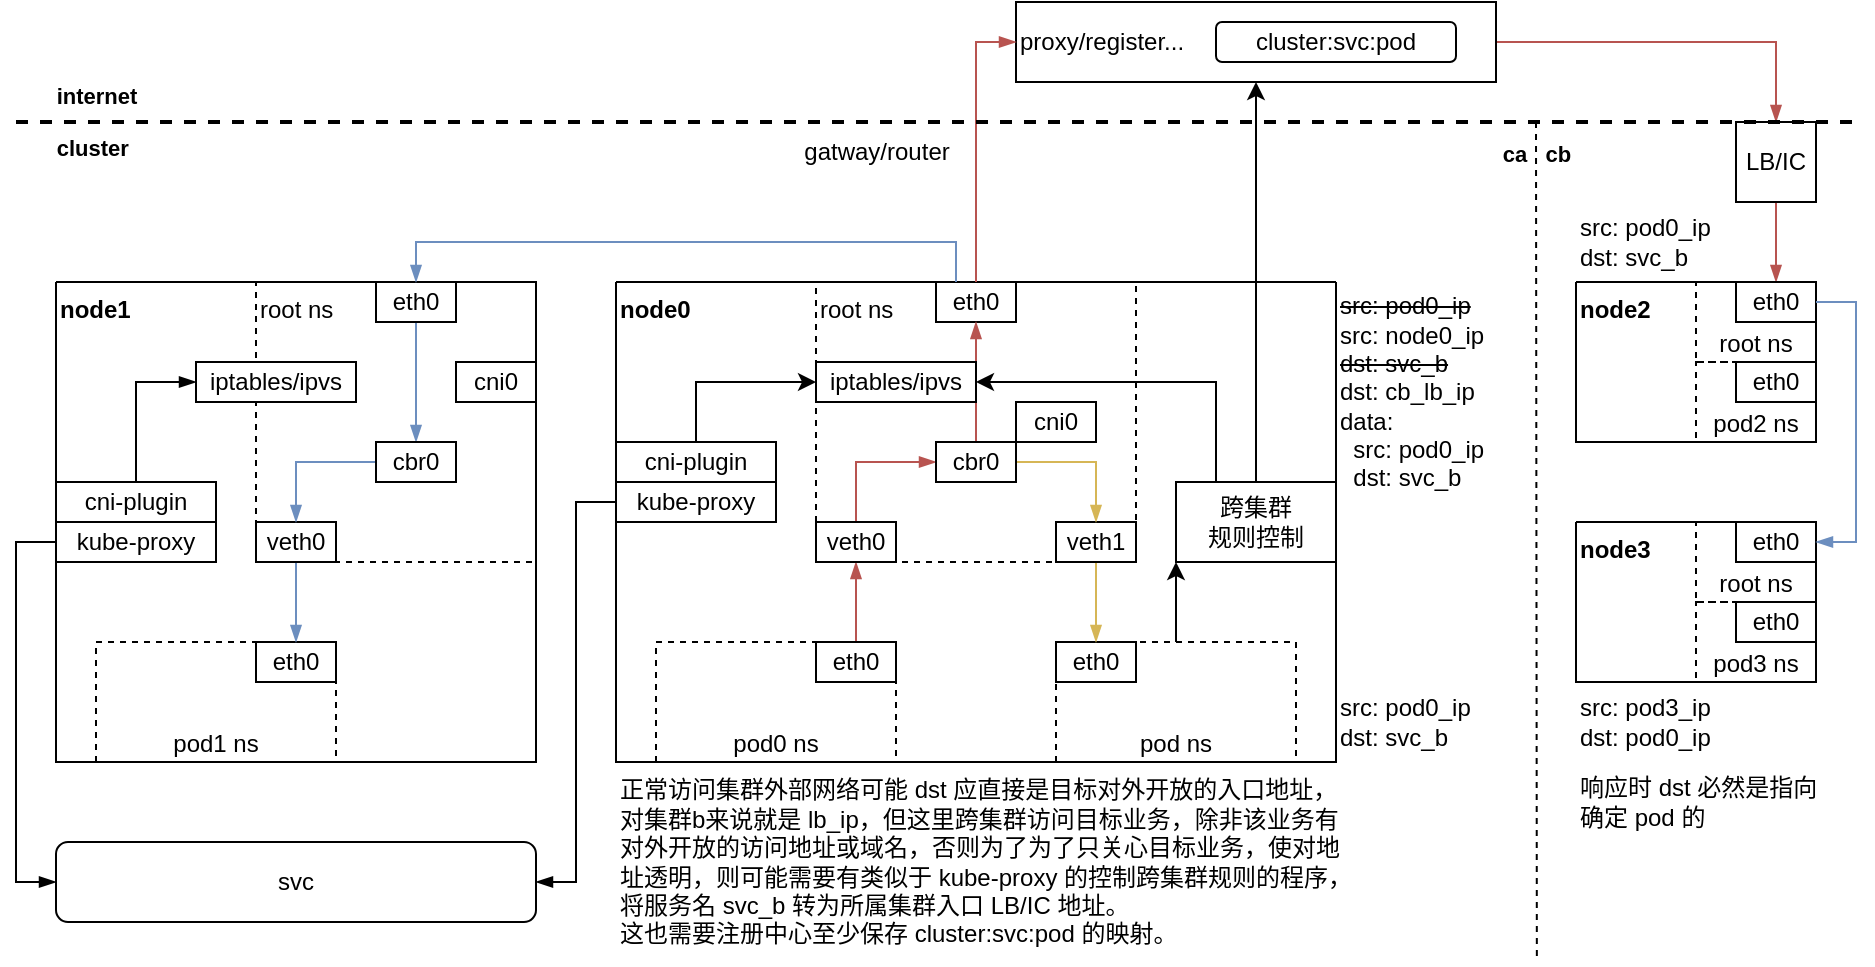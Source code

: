 <mxfile version="20.3.0" type="device"><diagram id="AJTOlI7Z6Vnr3Sd1pWhE" name="第 1 页"><mxGraphModel dx="978" dy="681" grid="1" gridSize="10" guides="1" tooltips="1" connect="1" arrows="1" fold="1" page="1" pageScale="1" pageWidth="1169" pageHeight="827" math="0" shadow="0"><root><mxCell id="0"/><mxCell id="1" parent="0"/><mxCell id="md-U6BLF50_fjK5g-RE8-43" value="node1" style="swimlane;startSize=0;verticalAlign=top;align=left;" parent="1" vertex="1"><mxGeometry x="40" y="160" width="240" height="240" as="geometry"/></mxCell><mxCell id="md-U6BLF50_fjK5g-RE8-44" value="pod1 ns" style="rounded=0;whiteSpace=wrap;html=1;verticalAlign=bottom;fillColor=none;dashed=1;" parent="md-U6BLF50_fjK5g-RE8-43" vertex="1"><mxGeometry x="20" y="180" width="120" height="60" as="geometry"/></mxCell><mxCell id="md-U6BLF50_fjK5g-RE8-46" value="eth0" style="rounded=0;whiteSpace=wrap;html=1;" parent="md-U6BLF50_fjK5g-RE8-43" vertex="1"><mxGeometry x="100" y="180" width="40" height="20" as="geometry"/></mxCell><mxCell id="md-U6BLF50_fjK5g-RE8-49" value="root ns" style="rounded=0;whiteSpace=wrap;html=1;verticalAlign=top;fillColor=none;dashed=1;align=left;" parent="md-U6BLF50_fjK5g-RE8-43" vertex="1"><mxGeometry x="100" width="140" height="140" as="geometry"/></mxCell><mxCell id="md-U6BLF50_fjK5g-RE8-64" style="edgeStyle=orthogonalEdgeStyle;rounded=0;orthogonalLoop=1;jettySize=auto;html=1;exitX=0.5;exitY=1;exitDx=0;exitDy=0;endArrow=blockThin;endFill=1;fillColor=#dae8fc;strokeColor=#6c8ebf;" parent="md-U6BLF50_fjK5g-RE8-43" source="md-U6BLF50_fjK5g-RE8-50" target="md-U6BLF50_fjK5g-RE8-57" edge="1"><mxGeometry relative="1" as="geometry"/></mxCell><mxCell id="md-U6BLF50_fjK5g-RE8-50" value="eth0" style="rounded=0;whiteSpace=wrap;html=1;" parent="md-U6BLF50_fjK5g-RE8-43" vertex="1"><mxGeometry x="160" width="40" height="20" as="geometry"/></mxCell><mxCell id="md-U6BLF50_fjK5g-RE8-65" style="edgeStyle=orthogonalEdgeStyle;rounded=0;orthogonalLoop=1;jettySize=auto;html=1;exitX=0.5;exitY=1;exitDx=0;exitDy=0;entryX=0.5;entryY=0;entryDx=0;entryDy=0;endArrow=blockThin;endFill=1;fillColor=#dae8fc;strokeColor=#6c8ebf;" parent="md-U6BLF50_fjK5g-RE8-43" source="md-U6BLF50_fjK5g-RE8-52" target="md-U6BLF50_fjK5g-RE8-46" edge="1"><mxGeometry relative="1" as="geometry"/></mxCell><mxCell id="md-U6BLF50_fjK5g-RE8-52" value="veth0" style="rounded=0;whiteSpace=wrap;html=1;" parent="md-U6BLF50_fjK5g-RE8-43" vertex="1"><mxGeometry x="100" y="120" width="40" height="20" as="geometry"/></mxCell><mxCell id="md-U6BLF50_fjK5g-RE8-63" style="edgeStyle=orthogonalEdgeStyle;rounded=0;orthogonalLoop=1;jettySize=auto;html=1;exitX=0;exitY=0.5;exitDx=0;exitDy=0;entryX=0.5;entryY=0;entryDx=0;entryDy=0;endArrow=blockThin;endFill=1;fillColor=#dae8fc;strokeColor=#6c8ebf;" parent="md-U6BLF50_fjK5g-RE8-43" source="md-U6BLF50_fjK5g-RE8-57" target="md-U6BLF50_fjK5g-RE8-52" edge="1"><mxGeometry relative="1" as="geometry"/></mxCell><mxCell id="md-U6BLF50_fjK5g-RE8-57" value="cbr0" style="rounded=0;whiteSpace=wrap;html=1;" parent="md-U6BLF50_fjK5g-RE8-43" vertex="1"><mxGeometry x="160" y="80" width="40" height="20" as="geometry"/></mxCell><mxCell id="md-U6BLF50_fjK5g-RE8-58" value="iptables/ipvs" style="rounded=0;whiteSpace=wrap;html=1;fillColor=default;" parent="md-U6BLF50_fjK5g-RE8-43" vertex="1"><mxGeometry x="70" y="40" width="80" height="20" as="geometry"/></mxCell><mxCell id="md-U6BLF50_fjK5g-RE8-59" value="kube-proxy" style="rounded=0;whiteSpace=wrap;html=1;fillColor=default;" parent="md-U6BLF50_fjK5g-RE8-43" vertex="1"><mxGeometry y="120" width="80" height="20" as="geometry"/></mxCell><mxCell id="md-U6BLF50_fjK5g-RE8-60" style="edgeStyle=orthogonalEdgeStyle;rounded=0;orthogonalLoop=1;jettySize=auto;html=1;entryX=0;entryY=0.5;entryDx=0;entryDy=0;endArrow=blockThin;endFill=1;" parent="md-U6BLF50_fjK5g-RE8-43" source="md-U6BLF50_fjK5g-RE8-61" target="md-U6BLF50_fjK5g-RE8-58" edge="1"><mxGeometry relative="1" as="geometry"/></mxCell><mxCell id="md-U6BLF50_fjK5g-RE8-61" value="cni-plugin" style="rounded=0;whiteSpace=wrap;html=1;fillColor=default;" parent="md-U6BLF50_fjK5g-RE8-43" vertex="1"><mxGeometry y="100" width="80" height="20" as="geometry"/></mxCell><mxCell id="md-U6BLF50_fjK5g-RE8-62" value="cni0" style="rounded=0;whiteSpace=wrap;html=1;" parent="md-U6BLF50_fjK5g-RE8-43" vertex="1"><mxGeometry x="200" y="40" width="40" height="20" as="geometry"/></mxCell><mxCell id="md-U6BLF50_fjK5g-RE8-73" value="node0" style="swimlane;startSize=0;verticalAlign=top;align=left;" parent="1" vertex="1"><mxGeometry x="320" y="160" width="360" height="240" as="geometry"/></mxCell><mxCell id="md-U6BLF50_fjK5g-RE8-74" value="pod0 ns" style="rounded=0;whiteSpace=wrap;html=1;verticalAlign=bottom;fillColor=none;dashed=1;" parent="md-U6BLF50_fjK5g-RE8-73" vertex="1"><mxGeometry x="20" y="180" width="120" height="60" as="geometry"/></mxCell><mxCell id="md-U6BLF50_fjK5g-RE8-75" style="edgeStyle=orthogonalEdgeStyle;rounded=0;orthogonalLoop=1;jettySize=auto;html=1;entryX=0.5;entryY=1;entryDx=0;entryDy=0;endArrow=blockThin;endFill=1;fillColor=#f8cecc;strokeColor=#b85450;" parent="md-U6BLF50_fjK5g-RE8-73" source="md-U6BLF50_fjK5g-RE8-76" target="md-U6BLF50_fjK5g-RE8-82" edge="1"><mxGeometry relative="1" as="geometry"/></mxCell><mxCell id="md-U6BLF50_fjK5g-RE8-76" value="eth0" style="rounded=0;whiteSpace=wrap;html=1;" parent="md-U6BLF50_fjK5g-RE8-73" vertex="1"><mxGeometry x="100" y="180" width="40" height="20" as="geometry"/></mxCell><mxCell id="R-dIUEfaru2z91SAPOtp-31" style="edgeStyle=orthogonalEdgeStyle;rounded=0;orthogonalLoop=1;jettySize=auto;html=1;exitX=0.5;exitY=0;exitDx=0;exitDy=0;entryX=0;entryY=1;entryDx=0;entryDy=0;" edge="1" parent="md-U6BLF50_fjK5g-RE8-73" source="md-U6BLF50_fjK5g-RE8-77" target="R-dIUEfaru2z91SAPOtp-6"><mxGeometry relative="1" as="geometry"/></mxCell><mxCell id="md-U6BLF50_fjK5g-RE8-77" value="pod ns" style="rounded=0;whiteSpace=wrap;html=1;verticalAlign=bottom;fillColor=none;dashed=1;" parent="md-U6BLF50_fjK5g-RE8-73" vertex="1"><mxGeometry x="220" y="180" width="120" height="60" as="geometry"/></mxCell><mxCell id="md-U6BLF50_fjK5g-RE8-78" value="eth0" style="rounded=0;whiteSpace=wrap;html=1;" parent="md-U6BLF50_fjK5g-RE8-73" vertex="1"><mxGeometry x="220" y="180" width="40" height="20" as="geometry"/></mxCell><mxCell id="md-U6BLF50_fjK5g-RE8-79" value="root ns" style="rounded=0;whiteSpace=wrap;html=1;verticalAlign=top;fillColor=none;dashed=1;align=left;" parent="md-U6BLF50_fjK5g-RE8-73" vertex="1"><mxGeometry x="100" width="160" height="140" as="geometry"/></mxCell><mxCell id="md-U6BLF50_fjK5g-RE8-80" value="eth0" style="rounded=0;whiteSpace=wrap;html=1;" parent="md-U6BLF50_fjK5g-RE8-73" vertex="1"><mxGeometry x="160" width="40" height="20" as="geometry"/></mxCell><mxCell id="md-U6BLF50_fjK5g-RE8-81" style="edgeStyle=orthogonalEdgeStyle;rounded=0;orthogonalLoop=1;jettySize=auto;html=1;exitX=0.5;exitY=0;exitDx=0;exitDy=0;entryX=0;entryY=0.5;entryDx=0;entryDy=0;endArrow=blockThin;endFill=1;fillColor=#f8cecc;strokeColor=#b85450;" parent="md-U6BLF50_fjK5g-RE8-73" source="md-U6BLF50_fjK5g-RE8-82" target="md-U6BLF50_fjK5g-RE8-87" edge="1"><mxGeometry relative="1" as="geometry"/></mxCell><mxCell id="md-U6BLF50_fjK5g-RE8-82" value="veth0" style="rounded=0;whiteSpace=wrap;html=1;" parent="md-U6BLF50_fjK5g-RE8-73" vertex="1"><mxGeometry x="100" y="120" width="40" height="20" as="geometry"/></mxCell><mxCell id="md-U6BLF50_fjK5g-RE8-83" value="" style="edgeStyle=orthogonalEdgeStyle;rounded=0;orthogonalLoop=1;jettySize=auto;html=1;endArrow=blockThin;endFill=1;fillColor=#fff2cc;strokeColor=#d6b656;" parent="md-U6BLF50_fjK5g-RE8-73" source="md-U6BLF50_fjK5g-RE8-84" target="md-U6BLF50_fjK5g-RE8-78" edge="1"><mxGeometry relative="1" as="geometry"/></mxCell><mxCell id="md-U6BLF50_fjK5g-RE8-84" value="veth1" style="rounded=0;whiteSpace=wrap;html=1;" parent="md-U6BLF50_fjK5g-RE8-73" vertex="1"><mxGeometry x="220" y="120" width="40" height="20" as="geometry"/></mxCell><mxCell id="md-U6BLF50_fjK5g-RE8-85" style="edgeStyle=orthogonalEdgeStyle;rounded=0;orthogonalLoop=1;jettySize=auto;html=1;exitX=1;exitY=0.5;exitDx=0;exitDy=0;entryX=0.5;entryY=0;entryDx=0;entryDy=0;endArrow=blockThin;endFill=1;fillColor=#fff2cc;strokeColor=#d6b656;" parent="md-U6BLF50_fjK5g-RE8-73" source="md-U6BLF50_fjK5g-RE8-87" target="md-U6BLF50_fjK5g-RE8-84" edge="1"><mxGeometry relative="1" as="geometry"/></mxCell><mxCell id="md-U6BLF50_fjK5g-RE8-86" style="edgeStyle=orthogonalEdgeStyle;rounded=0;orthogonalLoop=1;jettySize=auto;html=1;entryX=0.5;entryY=1;entryDx=0;entryDy=0;endArrow=blockThin;endFill=1;fillColor=#f8cecc;strokeColor=#b85450;" parent="md-U6BLF50_fjK5g-RE8-73" source="md-U6BLF50_fjK5g-RE8-87" target="md-U6BLF50_fjK5g-RE8-80" edge="1"><mxGeometry relative="1" as="geometry"/></mxCell><mxCell id="md-U6BLF50_fjK5g-RE8-87" value="cbr0" style="rounded=0;whiteSpace=wrap;html=1;" parent="md-U6BLF50_fjK5g-RE8-73" vertex="1"><mxGeometry x="160" y="80" width="40" height="20" as="geometry"/></mxCell><mxCell id="md-U6BLF50_fjK5g-RE8-88" value="iptables/ipvs" style="rounded=0;whiteSpace=wrap;html=1;fillColor=default;" parent="md-U6BLF50_fjK5g-RE8-73" vertex="1"><mxGeometry x="100" y="40" width="80" height="20" as="geometry"/></mxCell><mxCell id="md-U6BLF50_fjK5g-RE8-89" value="kube-proxy" style="rounded=0;whiteSpace=wrap;html=1;fillColor=default;" parent="md-U6BLF50_fjK5g-RE8-73" vertex="1"><mxGeometry y="100" width="80" height="20" as="geometry"/></mxCell><mxCell id="R-dIUEfaru2z91SAPOtp-15" style="edgeStyle=orthogonalEdgeStyle;rounded=0;orthogonalLoop=1;jettySize=auto;html=1;exitX=0.5;exitY=0;exitDx=0;exitDy=0;entryX=0;entryY=0.5;entryDx=0;entryDy=0;" edge="1" parent="md-U6BLF50_fjK5g-RE8-73" source="md-U6BLF50_fjK5g-RE8-91" target="md-U6BLF50_fjK5g-RE8-88"><mxGeometry relative="1" as="geometry"/></mxCell><mxCell id="md-U6BLF50_fjK5g-RE8-91" value="cni-plugin" style="rounded=0;whiteSpace=wrap;html=1;fillColor=default;" parent="md-U6BLF50_fjK5g-RE8-73" vertex="1"><mxGeometry y="80" width="80" height="20" as="geometry"/></mxCell><mxCell id="md-U6BLF50_fjK5g-RE8-92" value="cni0" style="rounded=0;whiteSpace=wrap;html=1;" parent="md-U6BLF50_fjK5g-RE8-73" vertex="1"><mxGeometry x="200" y="60" width="40" height="20" as="geometry"/></mxCell><mxCell id="R-dIUEfaru2z91SAPOtp-14" style="edgeStyle=orthogonalEdgeStyle;rounded=0;orthogonalLoop=1;jettySize=auto;html=1;exitX=0.25;exitY=0;exitDx=0;exitDy=0;entryX=1;entryY=0.5;entryDx=0;entryDy=0;" edge="1" parent="md-U6BLF50_fjK5g-RE8-73" source="R-dIUEfaru2z91SAPOtp-6" target="md-U6BLF50_fjK5g-RE8-88"><mxGeometry relative="1" as="geometry"/></mxCell><mxCell id="R-dIUEfaru2z91SAPOtp-6" value="跨集群&lt;br&gt;规则控制" style="rounded=0;whiteSpace=wrap;html=1;fillColor=default;" vertex="1" parent="md-U6BLF50_fjK5g-RE8-73"><mxGeometry x="280" y="100" width="80" height="40" as="geometry"/></mxCell><mxCell id="md-U6BLF50_fjK5g-RE8-96" style="edgeStyle=orthogonalEdgeStyle;rounded=0;orthogonalLoop=1;jettySize=auto;html=1;exitX=0.25;exitY=0;exitDx=0;exitDy=0;entryX=0.5;entryY=0;entryDx=0;entryDy=0;endArrow=blockThin;endFill=1;fillColor=#dae8fc;strokeColor=#6c8ebf;" parent="1" source="md-U6BLF50_fjK5g-RE8-80" target="md-U6BLF50_fjK5g-RE8-50" edge="1"><mxGeometry relative="1" as="geometry"/></mxCell><mxCell id="md-U6BLF50_fjK5g-RE8-97" value="svc" style="rounded=1;whiteSpace=wrap;html=1;fillColor=default;" parent="1" vertex="1"><mxGeometry x="40" y="440" width="240" height="40" as="geometry"/></mxCell><mxCell id="md-U6BLF50_fjK5g-RE8-98" style="edgeStyle=orthogonalEdgeStyle;rounded=0;orthogonalLoop=1;jettySize=auto;html=1;endArrow=blockThin;endFill=1;entryX=1;entryY=0.5;entryDx=0;entryDy=0;exitX=0;exitY=0.5;exitDx=0;exitDy=0;" parent="1" source="md-U6BLF50_fjK5g-RE8-89" target="md-U6BLF50_fjK5g-RE8-97" edge="1"><mxGeometry relative="1" as="geometry"><mxPoint x="300" y="460" as="targetPoint"/></mxGeometry></mxCell><mxCell id="md-U6BLF50_fjK5g-RE8-101" style="edgeStyle=orthogonalEdgeStyle;rounded=0;orthogonalLoop=1;jettySize=auto;html=1;exitX=0;exitY=0.5;exitDx=0;exitDy=0;entryX=0;entryY=0.5;entryDx=0;entryDy=0;endArrow=blockThin;endFill=1;" parent="1" source="md-U6BLF50_fjK5g-RE8-59" target="md-U6BLF50_fjK5g-RE8-97" edge="1"><mxGeometry relative="1" as="geometry"/></mxCell><mxCell id="md-U6BLF50_fjK5g-RE8-130" style="edgeStyle=orthogonalEdgeStyle;rounded=0;orthogonalLoop=1;jettySize=auto;html=1;exitX=1;exitY=0.5;exitDx=0;exitDy=0;entryX=0.5;entryY=0;entryDx=0;entryDy=0;endArrow=blockThin;endFill=1;fillColor=#f8cecc;strokeColor=#b85450;" parent="1" source="md-U6BLF50_fjK5g-RE8-106" target="md-U6BLF50_fjK5g-RE8-128" edge="1"><mxGeometry relative="1" as="geometry"/></mxCell><mxCell id="md-U6BLF50_fjK5g-RE8-106" value="proxy/register..." style="rounded=0;whiteSpace=wrap;html=1;fillColor=default;align=left;" parent="1" vertex="1"><mxGeometry x="520" y="20" width="240" height="40" as="geometry"/></mxCell><mxCell id="md-U6BLF50_fjK5g-RE8-107" style="edgeStyle=orthogonalEdgeStyle;rounded=0;orthogonalLoop=1;jettySize=auto;html=1;exitX=0.5;exitY=0;exitDx=0;exitDy=0;entryX=0;entryY=0.5;entryDx=0;entryDy=0;endArrow=blockThin;endFill=1;fillColor=#f8cecc;strokeColor=#b85450;" parent="1" source="md-U6BLF50_fjK5g-RE8-80" target="md-U6BLF50_fjK5g-RE8-106" edge="1"><mxGeometry relative="1" as="geometry"/></mxCell><mxCell id="md-U6BLF50_fjK5g-RE8-132" style="edgeStyle=orthogonalEdgeStyle;rounded=0;orthogonalLoop=1;jettySize=auto;html=1;exitX=0.5;exitY=1;exitDx=0;exitDy=0;entryX=0.5;entryY=0;entryDx=0;entryDy=0;strokeWidth=1;endArrow=blockThin;endFill=1;fillColor=#f8cecc;strokeColor=#b85450;" parent="1" source="md-U6BLF50_fjK5g-RE8-128" target="md-U6BLF50_fjK5g-RE8-177" edge="1"><mxGeometry relative="1" as="geometry"><mxPoint x="870" y="180.0" as="targetPoint"/></mxGeometry></mxCell><mxCell id="md-U6BLF50_fjK5g-RE8-128" value="LB/IC" style="rounded=0;whiteSpace=wrap;html=1;fillColor=default;" parent="1" vertex="1"><mxGeometry x="880" y="80" width="40" height="40" as="geometry"/></mxCell><mxCell id="md-U6BLF50_fjK5g-RE8-129" value="&lt;div style=&quot;text-align: left;&quot;&gt;&lt;b&gt;internet&lt;/b&gt;&lt;/div&gt;&lt;div style=&quot;text-align: left;&quot;&gt;&lt;b&gt;&lt;br&gt;&lt;/b&gt;&lt;/div&gt;&lt;div style=&quot;text-align: left;&quot;&gt;&lt;b&gt;cluster&lt;/b&gt;&lt;/div&gt;" style="endArrow=none;dashed=1;html=1;rounded=0;strokeWidth=2;labelBackgroundColor=none;" parent="1" edge="1"><mxGeometry x="-0.913" width="50" height="50" relative="1" as="geometry"><mxPoint x="20" y="80" as="sourcePoint"/><mxPoint x="940" y="80" as="targetPoint"/><mxPoint as="offset"/></mxGeometry></mxCell><mxCell id="md-U6BLF50_fjK5g-RE8-131" value="&lt;div style=&quot;&quot;&gt;&lt;b&gt;ca&amp;nbsp; &amp;nbsp;cb&lt;/b&gt;&lt;/div&gt;" style="endArrow=none;dashed=1;html=1;rounded=0;strokeWidth=1;labelBackgroundColor=none;align=center;" parent="1" edge="1"><mxGeometry x="-0.923" width="50" height="50" relative="1" as="geometry"><mxPoint x="780" y="80" as="sourcePoint"/><mxPoint x="780.43" y="500" as="targetPoint"/><mxPoint as="offset"/></mxGeometry></mxCell><mxCell id="md-U6BLF50_fjK5g-RE8-167" value="node2" style="swimlane;startSize=0;verticalAlign=top;fillColor=default;align=left;" parent="1" vertex="1"><mxGeometry x="800" y="160" width="120" height="80" as="geometry"/></mxCell><mxCell id="md-U6BLF50_fjK5g-RE8-171" value="root ns" style="rounded=0;whiteSpace=wrap;html=1;verticalAlign=bottom;fillColor=none;dashed=1;align=center;" parent="md-U6BLF50_fjK5g-RE8-167" vertex="1"><mxGeometry x="60" width="60" height="40" as="geometry"/></mxCell><mxCell id="md-U6BLF50_fjK5g-RE8-177" value="eth0" style="rounded=0;whiteSpace=wrap;html=1;" parent="md-U6BLF50_fjK5g-RE8-167" vertex="1"><mxGeometry x="80" width="40" height="20" as="geometry"/></mxCell><mxCell id="R-dIUEfaru2z91SAPOtp-27" value="pod2 ns" style="rounded=0;whiteSpace=wrap;html=1;verticalAlign=bottom;fillColor=none;dashed=1;align=center;" vertex="1" parent="md-U6BLF50_fjK5g-RE8-167"><mxGeometry x="60" y="40" width="60" height="40" as="geometry"/></mxCell><mxCell id="R-dIUEfaru2z91SAPOtp-29" value="eth0" style="rounded=0;whiteSpace=wrap;html=1;" vertex="1" parent="md-U6BLF50_fjK5g-RE8-167"><mxGeometry x="80" y="40" width="40" height="20" as="geometry"/></mxCell><mxCell id="md-U6BLF50_fjK5g-RE8-183" value="node3" style="swimlane;startSize=0;verticalAlign=top;fillColor=default;align=left;" parent="1" vertex="1"><mxGeometry x="800" y="280" width="120" height="80" as="geometry"/></mxCell><mxCell id="md-U6BLF50_fjK5g-RE8-184" value="root ns" style="rounded=0;whiteSpace=wrap;html=1;verticalAlign=bottom;fillColor=none;dashed=1;align=center;" parent="md-U6BLF50_fjK5g-RE8-183" vertex="1"><mxGeometry x="60" width="60" height="40" as="geometry"/></mxCell><mxCell id="md-U6BLF50_fjK5g-RE8-185" value="eth0" style="rounded=0;whiteSpace=wrap;html=1;" parent="md-U6BLF50_fjK5g-RE8-183" vertex="1"><mxGeometry x="80" width="40" height="20" as="geometry"/></mxCell><mxCell id="R-dIUEfaru2z91SAPOtp-26" value="pod3 ns" style="rounded=0;whiteSpace=wrap;html=1;verticalAlign=bottom;fillColor=none;dashed=1;align=center;" vertex="1" parent="md-U6BLF50_fjK5g-RE8-183"><mxGeometry x="60" y="40" width="60" height="40" as="geometry"/></mxCell><mxCell id="R-dIUEfaru2z91SAPOtp-28" value="eth0" style="rounded=0;whiteSpace=wrap;html=1;" vertex="1" parent="md-U6BLF50_fjK5g-RE8-183"><mxGeometry x="80" y="40" width="40" height="20" as="geometry"/></mxCell><mxCell id="md-U6BLF50_fjK5g-RE8-186" style="edgeStyle=orthogonalEdgeStyle;rounded=0;orthogonalLoop=1;jettySize=auto;html=1;exitX=1;exitY=0.5;exitDx=0;exitDy=0;entryX=1;entryY=0.5;entryDx=0;entryDy=0;strokeWidth=1;endArrow=blockThin;endFill=1;fillColor=#dae8fc;strokeColor=#6c8ebf;" parent="1" source="md-U6BLF50_fjK5g-RE8-177" target="md-U6BLF50_fjK5g-RE8-185" edge="1"><mxGeometry relative="1" as="geometry"><Array as="points"><mxPoint x="940" y="170"/><mxPoint x="940" y="290"/></Array></mxGeometry></mxCell><mxCell id="R-dIUEfaru2z91SAPOtp-7" value="src: pod3_ip&lt;br&gt;&lt;div style=&quot;&quot;&gt;&lt;span style=&quot;background-color: initial;&quot;&gt;dst: pod0_ip&lt;br&gt;&lt;/span&gt;&lt;/div&gt;" style="text;html=1;align=left;verticalAlign=middle;resizable=0;points=[];autosize=1;strokeColor=none;fillColor=none;" vertex="1" parent="1"><mxGeometry x="800" y="360" width="90" height="40" as="geometry"/></mxCell><mxCell id="R-dIUEfaru2z91SAPOtp-11" value="&lt;span style=&quot;&quot;&gt;&#9;&lt;/span&gt;正常访问集群外部网络可能 dst 应直接是目标对外开放的入口地址，&lt;br&gt;对集群b来说就是 lb_ip，但这里跨集群访问目标业务，除非该业务有&lt;br&gt;对外开放的访问地址或域名，否则为了为了只关心目标业务，使对地&lt;br&gt;址透明，则可能需要有类似于 kube-proxy 的控制跨集群规则的程序，&lt;br&gt;将服务名 svc_b 转为所属集群入口 LB/IC 地址。&lt;br&gt;&lt;span style=&quot;text-align: center;&quot;&gt;&lt;span style=&quot;&quot;&gt;&#9;&lt;/span&gt;这也需要注册中心至少保存&amp;nbsp;&lt;/span&gt;&lt;span style=&quot;text-align: center;&quot;&gt;cluster:svc:pod&lt;/span&gt;&lt;span style=&quot;text-align: center;&quot;&gt;&amp;nbsp;的映射。&lt;/span&gt;" style="text;html=1;align=left;verticalAlign=middle;resizable=0;points=[];autosize=1;strokeColor=none;fillColor=none;" vertex="1" parent="1"><mxGeometry x="320" y="400" width="390" height="100" as="geometry"/></mxCell><mxCell id="md-U6BLF50_fjK5g-RE8-187" value="src: pod0_ip&lt;br&gt;&lt;div style=&quot;&quot;&gt;&lt;span style=&quot;background-color: initial;&quot;&gt;dst: svc_b&lt;/span&gt;&lt;/div&gt;" style="text;html=1;align=left;verticalAlign=middle;resizable=0;points=[];autosize=1;strokeColor=none;fillColor=none;" parent="1" vertex="1"><mxGeometry x="680" y="360" width="90" height="40" as="geometry"/></mxCell><mxCell id="R-dIUEfaru2z91SAPOtp-5" value="&lt;strike&gt;src: pod0_ip&lt;/strike&gt;&lt;br&gt;src: node0_ip&lt;br&gt;&lt;strike&gt;dst: svc_b&lt;/strike&gt;&lt;br&gt;&lt;div style=&quot;&quot;&gt;&lt;span style=&quot;background-color: initial;&quot;&gt;dst: cb_lb_ip&lt;/span&gt;&lt;/div&gt;&lt;div style=&quot;&quot;&gt;&lt;span style=&quot;background-color: initial;&quot;&gt;data:&lt;/span&gt;&lt;/div&gt;&lt;div style=&quot;&quot;&gt;&lt;span style=&quot;background-color: initial;&quot;&gt;&amp;nbsp; src: pod0_ip&lt;/span&gt;&lt;span style=&quot;background-color: initial;&quot;&gt;&amp;nbsp;&amp;nbsp;&lt;/span&gt;&lt;/div&gt;&amp;nbsp; dst: svc_b" style="text;html=1;align=left;verticalAlign=middle;resizable=0;points=[];autosize=1;strokeColor=none;fillColor=none;" vertex="1" parent="1"><mxGeometry x="680" y="160" width="100" height="110" as="geometry"/></mxCell><mxCell id="R-dIUEfaru2z91SAPOtp-13" value="响应时 dst 必然是指向&lt;br&gt;确定 pod 的" style="text;html=1;align=left;verticalAlign=middle;resizable=0;points=[];autosize=1;strokeColor=none;fillColor=none;" vertex="1" parent="1"><mxGeometry x="800" y="400" width="140" height="40" as="geometry"/></mxCell><mxCell id="R-dIUEfaru2z91SAPOtp-17" value="src: pod0_ip&lt;br&gt;&lt;div style=&quot;&quot;&gt;&lt;span style=&quot;background-color: initial;&quot;&gt;dst: svc_b&lt;/span&gt;&lt;/div&gt;" style="text;html=1;align=left;verticalAlign=middle;resizable=0;points=[];autosize=1;strokeColor=none;fillColor=none;" vertex="1" parent="1"><mxGeometry x="800" y="120" width="90" height="40" as="geometry"/></mxCell><mxCell id="R-dIUEfaru2z91SAPOtp-18" value="cluster:svc:pod" style="rounded=1;whiteSpace=wrap;html=1;" vertex="1" parent="1"><mxGeometry x="620" y="30" width="120" height="20" as="geometry"/></mxCell><mxCell id="R-dIUEfaru2z91SAPOtp-22" style="edgeStyle=orthogonalEdgeStyle;rounded=0;orthogonalLoop=1;jettySize=auto;html=1;exitX=0.5;exitY=0;exitDx=0;exitDy=0;" edge="1" parent="1" source="R-dIUEfaru2z91SAPOtp-6" target="md-U6BLF50_fjK5g-RE8-106"><mxGeometry relative="1" as="geometry"/></mxCell><mxCell id="R-dIUEfaru2z91SAPOtp-30" value="gatway/router" style="text;html=1;align=center;verticalAlign=middle;resizable=0;points=[];autosize=1;strokeColor=none;fillColor=none;" vertex="1" parent="1"><mxGeometry x="400" y="80" width="100" height="30" as="geometry"/></mxCell></root></mxGraphModel></diagram></mxfile>